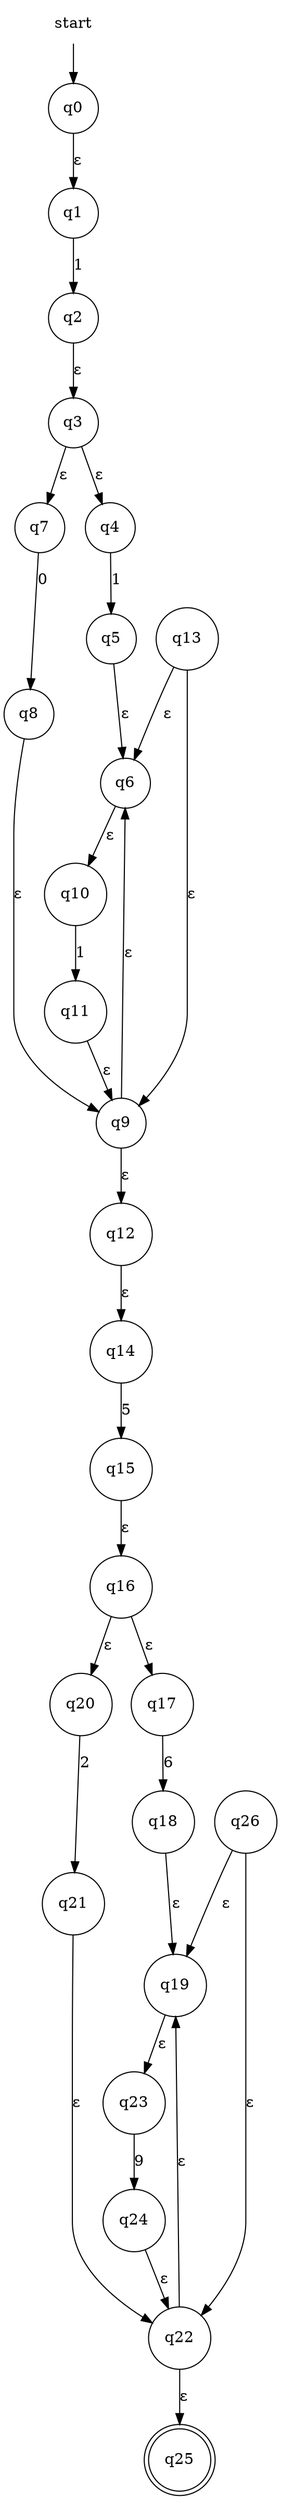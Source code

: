 digraph automaton {
    node [shape=none]; start;
    node [shape=doublecircle]; "q25";
    node [shape=circle];
    start -> "q0";
    "q0" -> "q1" [label="&epsilon;"];
    "q1" -> "q2" [label="1"];
    "q2" -> "q3" [label="&epsilon;"];
    "q3" -> "q4" [label="&epsilon;"];
    "q3" -> "q7" [label="&epsilon;"];
    "q4" -> "q5" [label="1"];
    "q5" -> "q6" [label="&epsilon;"];
    "q6" -> "q10" [label="&epsilon;"];
    "q7" -> "q8" [label="0"];
    "q8" -> "q9" [label="&epsilon;"];
    "q9" -> "q6" [label="&epsilon;"];
    "q9" -> "q12" [label="&epsilon;"];
    "q10" -> "q11" [label="1"];
    "q11" -> "q9" [label="&epsilon;"];
    "q12" -> "q14" [label="&epsilon;"];
    "q13" -> "q6" [label="&epsilon;"];
    "q13" -> "q9" [label="&epsilon;"];
    "q14" -> "q15" [label="5"];
    "q15" -> "q16" [label="&epsilon;"];
    "q16" -> "q17" [label="&epsilon;"];
    "q16" -> "q20" [label="&epsilon;"];
    "q17" -> "q18" [label="6"];
    "q18" -> "q19" [label="&epsilon;"];
    "q19" -> "q23" [label="&epsilon;"];
    "q20" -> "q21" [label="2"];
    "q21" -> "q22" [label="&epsilon;"];
    "q22" -> "q19" [label="&epsilon;"];
    "q22" -> "q25" [label="&epsilon;"];
    "q23" -> "q24" [label="9"];
    "q24" -> "q22" [label="&epsilon;"];
    "q26" -> "q19" [label="&epsilon;"];
    "q26" -> "q22" [label="&epsilon;"];
}
